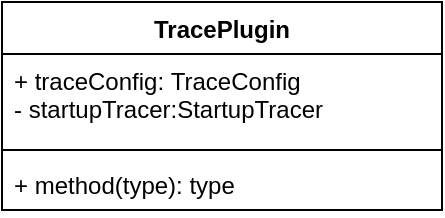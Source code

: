 <mxfile version="18.1.2" type="github" pages="3">
  <diagram id="q3kT8xORV-cImBeJ5_VE" name="第 1 页">
    <mxGraphModel dx="876" dy="692" grid="1" gridSize="10" guides="1" tooltips="1" connect="1" arrows="1" fold="1" page="1" pageScale="1" pageWidth="827" pageHeight="1169" math="0" shadow="0">
      <root>
        <mxCell id="0" />
        <mxCell id="1" parent="0" />
        <object label="TracePlugin" id="SECdQKfFW7TfIn0VNVBl-1">
          <mxCell style="swimlane;fontStyle=1;align=center;verticalAlign=top;childLayout=stackLayout;horizontal=1;startSize=26;horizontalStack=0;resizeParent=1;resizeParentMax=0;resizeLast=0;collapsible=1;marginBottom=0;" vertex="1" parent="1">
            <mxGeometry x="140" y="120" width="220" height="104" as="geometry">
              <mxRectangle x="140" y="120" width="100" height="26" as="alternateBounds" />
            </mxGeometry>
          </mxCell>
        </object>
        <mxCell id="SECdQKfFW7TfIn0VNVBl-2" value="+ traceConfig: TraceConfig&#xa;- startupTracer:StartupTracer" style="text;strokeColor=none;fillColor=none;align=left;verticalAlign=top;spacingLeft=4;spacingRight=4;overflow=hidden;rotatable=0;points=[[0,0.5],[1,0.5]];portConstraint=eastwest;" vertex="1" parent="SECdQKfFW7TfIn0VNVBl-1">
          <mxGeometry y="26" width="220" height="44" as="geometry" />
        </mxCell>
        <mxCell id="SECdQKfFW7TfIn0VNVBl-3" value="" style="line;strokeWidth=1;fillColor=none;align=left;verticalAlign=middle;spacingTop=-1;spacingLeft=3;spacingRight=3;rotatable=0;labelPosition=right;points=[];portConstraint=eastwest;" vertex="1" parent="SECdQKfFW7TfIn0VNVBl-1">
          <mxGeometry y="70" width="220" height="8" as="geometry" />
        </mxCell>
        <mxCell id="SECdQKfFW7TfIn0VNVBl-4" value="+ method(type): type" style="text;strokeColor=none;fillColor=none;align=left;verticalAlign=top;spacingLeft=4;spacingRight=4;overflow=hidden;rotatable=0;points=[[0,0.5],[1,0.5]];portConstraint=eastwest;" vertex="1" parent="SECdQKfFW7TfIn0VNVBl-1">
          <mxGeometry y="78" width="220" height="26" as="geometry" />
        </mxCell>
      </root>
    </mxGraphModel>
  </diagram>
  <diagram id="7WV8wBZXF6Met4mflPar" name="第 2 页">
    <mxGraphModel dx="876" dy="692" grid="1" gridSize="10" guides="1" tooltips="1" connect="1" arrows="1" fold="1" page="1" pageScale="1" pageWidth="827" pageHeight="1169" math="0" shadow="0">
      <root>
        <mxCell id="0" />
        <mxCell id="1" parent="0" />
        <mxCell id="Y1-s0ZkFSc50aEdnSYkp-7" value="Plugin.init()" style="text;html=1;strokeColor=none;fillColor=none;align=center;verticalAlign=middle;whiteSpace=wrap;rounded=0;" vertex="1" parent="1">
          <mxGeometry x="235" y="180" width="60" height="30" as="geometry" />
        </mxCell>
        <mxCell id="Y1-s0ZkFSc50aEdnSYkp-10" style="edgeStyle=orthogonalEdgeStyle;rounded=0;orthogonalLoop=1;jettySize=auto;html=1;exitX=0.5;exitY=1;exitDx=0;exitDy=0;entryX=0.5;entryY=0;entryDx=0;entryDy=0;" edge="1" parent="1" source="Y1-s0ZkFSc50aEdnSYkp-8" target="Y1-s0ZkFSc50aEdnSYkp-9">
          <mxGeometry relative="1" as="geometry" />
        </mxCell>
        <mxCell id="Y1-s0ZkFSc50aEdnSYkp-8" value="&lt;span style=&quot;&quot;&gt;Matrix.init()&lt;/span&gt;" style="rounded=1;whiteSpace=wrap;html=1;" vertex="1" parent="1">
          <mxGeometry x="75" y="170" width="140" height="50" as="geometry" />
        </mxCell>
        <mxCell id="Y1-s0ZkFSc50aEdnSYkp-15" value="" style="edgeStyle=orthogonalEdgeStyle;rounded=0;orthogonalLoop=1;jettySize=auto;html=1;" edge="1" parent="1" source="Y1-s0ZkFSc50aEdnSYkp-9" target="Y1-s0ZkFSc50aEdnSYkp-14">
          <mxGeometry relative="1" as="geometry" />
        </mxCell>
        <mxCell id="Y1-s0ZkFSc50aEdnSYkp-9" value="&lt;span style=&quot;&quot;&gt;Matrix.startAllPlugins()&lt;/span&gt;" style="rounded=1;whiteSpace=wrap;html=1;" vertex="1" parent="1">
          <mxGeometry x="70" y="270" width="150" height="50" as="geometry" />
        </mxCell>
        <mxCell id="Y1-s0ZkFSc50aEdnSYkp-12" style="edgeStyle=orthogonalEdgeStyle;rounded=0;orthogonalLoop=1;jettySize=auto;html=1;entryX=0.5;entryY=0;entryDx=0;entryDy=0;" edge="1" parent="1" source="Y1-s0ZkFSc50aEdnSYkp-11" target="Y1-s0ZkFSc50aEdnSYkp-8">
          <mxGeometry relative="1" as="geometry" />
        </mxCell>
        <mxCell id="Y1-s0ZkFSc50aEdnSYkp-11" value="开始" style="ellipse;whiteSpace=wrap;html=1;" vertex="1" parent="1">
          <mxGeometry x="85" y="50" width="120" height="60" as="geometry" />
        </mxCell>
        <mxCell id="Y1-s0ZkFSc50aEdnSYkp-22" style="edgeStyle=orthogonalEdgeStyle;rounded=0;orthogonalLoop=1;jettySize=auto;html=1;exitX=0.5;exitY=1;exitDx=0;exitDy=0;entryX=0.5;entryY=0;entryDx=0;entryDy=0;" edge="1" parent="1" source="Y1-s0ZkFSc50aEdnSYkp-14" target="Y1-s0ZkFSc50aEdnSYkp-20">
          <mxGeometry relative="1" as="geometry" />
        </mxCell>
        <mxCell id="Y1-s0ZkFSc50aEdnSYkp-14" value="TracePlugin.start()" style="whiteSpace=wrap;html=1;rounded=1;" vertex="1" parent="1">
          <mxGeometry x="85" y="380" width="120" height="45" as="geometry" />
        </mxCell>
        <mxCell id="Y1-s0ZkFSc50aEdnSYkp-19" value="" style="edgeStyle=orthogonalEdgeStyle;rounded=0;orthogonalLoop=1;jettySize=auto;html=1;" edge="1" parent="1" source="Y1-s0ZkFSc50aEdnSYkp-16" target="Y1-s0ZkFSc50aEdnSYkp-18">
          <mxGeometry relative="1" as="geometry" />
        </mxCell>
        <mxCell id="Y1-s0ZkFSc50aEdnSYkp-16" value="Tracer.onStartTrace()" style="whiteSpace=wrap;html=1;rounded=1;" vertex="1" parent="1">
          <mxGeometry x="76.25" y="590" width="137.5" height="52.5" as="geometry" />
        </mxCell>
        <mxCell id="Y1-s0ZkFSc50aEdnSYkp-18" value="Tracer.onAlive()" style="whiteSpace=wrap;html=1;rounded=1;" vertex="1" parent="1">
          <mxGeometry x="85" y="695" width="120" height="60" as="geometry" />
        </mxCell>
        <mxCell id="Y1-s0ZkFSc50aEdnSYkp-23" style="edgeStyle=orthogonalEdgeStyle;rounded=0;orthogonalLoop=1;jettySize=auto;html=1;exitX=0.5;exitY=1;exitDx=0;exitDy=0;entryX=0.5;entryY=0;entryDx=0;entryDy=0;" edge="1" parent="1" source="Y1-s0ZkFSc50aEdnSYkp-20" target="Y1-s0ZkFSc50aEdnSYkp-16">
          <mxGeometry relative="1" as="geometry" />
        </mxCell>
        <mxCell id="Y1-s0ZkFSc50aEdnSYkp-20" value="UIThreadMonitor.onStart()" style="whiteSpace=wrap;html=1;rounded=1;" vertex="1" parent="1">
          <mxGeometry x="62.5" y="480" width="165" height="60" as="geometry" />
        </mxCell>
      </root>
    </mxGraphModel>
  </diagram>
  <diagram id="55huuTvluu3lgb50SPgv" name="第 3 页">
    <mxGraphModel dx="1360" dy="834" grid="1" gridSize="10" guides="1" tooltips="1" connect="1" arrows="1" fold="1" page="1" pageScale="1" pageWidth="827" pageHeight="1169" math="0" shadow="0">
      <root>
        <mxCell id="0" />
        <mxCell id="1" parent="0" />
        <mxCell id="r-y7oPPAaxlbdYvJOMgI-1" value="Matrix" style="shape=umlLifeline;perimeter=lifelinePerimeter;whiteSpace=wrap;html=1;container=1;collapsible=0;recursiveResize=0;outlineConnect=0;" vertex="1" parent="1">
          <mxGeometry x="201" y="80" width="100" height="340" as="geometry" />
        </mxCell>
        <mxCell id="ukTWMJv46w1yJe_YxnT9-21" value="" style="html=1;points=[];perimeter=orthogonalPerimeter;" vertex="1" parent="r-y7oPPAaxlbdYvJOMgI-1">
          <mxGeometry x="45" y="110" width="10" height="40" as="geometry" />
        </mxCell>
        <mxCell id="ukTWMJv46w1yJe_YxnT9-25" value="init" style="html=1;verticalAlign=bottom;endArrow=block;rounded=0;" edge="1" parent="r-y7oPPAaxlbdYvJOMgI-1" target="ukTWMJv46w1yJe_YxnT9-23">
          <mxGeometry width="80" relative="1" as="geometry">
            <mxPoint x="55" y="140" as="sourcePoint" />
            <mxPoint x="135" y="140" as="targetPoint" />
          </mxGeometry>
        </mxCell>
        <mxCell id="ukTWMJv46w1yJe_YxnT9-27" value="" style="html=1;points=[];perimeter=orthogonalPerimeter;" vertex="1" parent="r-y7oPPAaxlbdYvJOMgI-1">
          <mxGeometry x="45" y="260" width="10" height="80" as="geometry" />
        </mxCell>
        <mxCell id="r-y7oPPAaxlbdYvJOMgI-2" value="TracePlugin" style="shape=umlLifeline;perimeter=lifelinePerimeter;whiteSpace=wrap;html=1;container=1;collapsible=0;recursiveResize=0;outlineConnect=0;" vertex="1" parent="1">
          <mxGeometry x="340" y="80" width="100" height="560" as="geometry" />
        </mxCell>
        <mxCell id="ukTWMJv46w1yJe_YxnT9-23" value="" style="html=1;points=[];perimeter=orthogonalPerimeter;" vertex="1" parent="r-y7oPPAaxlbdYvJOMgI-2">
          <mxGeometry x="45" y="130" width="10" height="40" as="geometry" />
        </mxCell>
        <mxCell id="ukTWMJv46w1yJe_YxnT9-28" value="" style="html=1;points=[];perimeter=orthogonalPerimeter;" vertex="1" parent="r-y7oPPAaxlbdYvJOMgI-2">
          <mxGeometry x="45" y="280" width="10" height="180" as="geometry" />
        </mxCell>
        <mxCell id="ukTWMJv46w1yJe_YxnT9-31" value="init" style="html=1;verticalAlign=bottom;endArrow=block;rounded=0;entryX=0.2;entryY=0;entryDx=0;entryDy=0;entryPerimeter=0;" edge="1" parent="r-y7oPPAaxlbdYvJOMgI-2" target="ukTWMJv46w1yJe_YxnT9-30">
          <mxGeometry width="80" relative="1" as="geometry">
            <mxPoint x="56" y="290" as="sourcePoint" />
            <mxPoint x="136" y="290" as="targetPoint" />
          </mxGeometry>
        </mxCell>
        <mxCell id="ukTWMJv46w1yJe_YxnT9-56" value="start" style="html=1;verticalAlign=bottom;endArrow=block;rounded=0;entryX=0.1;entryY=0;entryDx=0;entryDy=0;entryPerimeter=0;" edge="1" parent="r-y7oPPAaxlbdYvJOMgI-2" target="ukTWMJv46w1yJe_YxnT9-55">
          <mxGeometry width="80" relative="1" as="geometry">
            <mxPoint x="55" y="350" as="sourcePoint" />
            <mxPoint x="135" y="350" as="targetPoint" />
          </mxGeometry>
        </mxCell>
        <mxCell id="ukTWMJv46w1yJe_YxnT9-57" value="onAlive" style="html=1;verticalAlign=bottom;endArrow=block;rounded=0;entryX=0;entryY=0;entryDx=0;entryDy=0;entryPerimeter=0;" edge="1" parent="r-y7oPPAaxlbdYvJOMgI-2" target="ukTWMJv46w1yJe_YxnT9-45">
          <mxGeometry width="80" relative="1" as="geometry">
            <mxPoint x="56" y="440" as="sourcePoint" />
            <mxPoint x="136" y="440" as="targetPoint" />
          </mxGeometry>
        </mxCell>
        <mxCell id="ukTWMJv46w1yJe_YxnT9-1" value="UIThreadMonitor" style="shape=umlLifeline;perimeter=lifelinePerimeter;whiteSpace=wrap;html=1;container=1;collapsible=0;recursiveResize=0;outlineConnect=0;" vertex="1" parent="1">
          <mxGeometry x="680" y="80" width="100" height="620" as="geometry" />
        </mxCell>
        <mxCell id="ukTWMJv46w1yJe_YxnT9-30" value="" style="html=1;points=[];perimeter=orthogonalPerimeter;" vertex="1" parent="ukTWMJv46w1yJe_YxnT9-1">
          <mxGeometry x="45" y="290" width="10" height="30" as="geometry" />
        </mxCell>
        <mxCell id="ukTWMJv46w1yJe_YxnT9-40" value="" style="html=1;points=[];perimeter=orthogonalPerimeter;" vertex="1" parent="ukTWMJv46w1yJe_YxnT9-1">
          <mxGeometry x="45" y="400" width="10" height="30" as="geometry" />
        </mxCell>
        <mxCell id="ukTWMJv46w1yJe_YxnT9-41" value="addFrameCallback" style="edgeStyle=orthogonalEdgeStyle;html=1;align=left;spacingLeft=2;endArrow=block;rounded=0;entryX=1;entryY=0;" edge="1" target="ukTWMJv46w1yJe_YxnT9-40" parent="ukTWMJv46w1yJe_YxnT9-1">
          <mxGeometry relative="1" as="geometry">
            <mxPoint x="50" y="380" as="sourcePoint" />
            <Array as="points">
              <mxPoint x="80" y="380" />
            </Array>
          </mxGeometry>
        </mxCell>
        <mxCell id="ukTWMJv46w1yJe_YxnT9-51" value="" style="html=1;points=[];perimeter=orthogonalPerimeter;" vertex="1" parent="ukTWMJv46w1yJe_YxnT9-1">
          <mxGeometry x="45" y="560" width="10" height="30" as="geometry" />
        </mxCell>
        <mxCell id="ukTWMJv46w1yJe_YxnT9-54" value="register" style="html=1;verticalAlign=bottom;endArrow=block;rounded=0;entryX=0.2;entryY=0;entryDx=0;entryDy=0;entryPerimeter=0;" edge="1" parent="ukTWMJv46w1yJe_YxnT9-1" target="ukTWMJv46w1yJe_YxnT9-53">
          <mxGeometry width="80" relative="1" as="geometry">
            <mxPoint x="55" y="300" as="sourcePoint" />
            <mxPoint x="135" y="300" as="targetPoint" />
          </mxGeometry>
        </mxCell>
        <mxCell id="ukTWMJv46w1yJe_YxnT9-55" value="" style="html=1;points=[];perimeter=orthogonalPerimeter;" vertex="1" parent="ukTWMJv46w1yJe_YxnT9-1">
          <mxGeometry x="45" y="350" width="10" height="30" as="geometry" />
        </mxCell>
        <mxCell id="ukTWMJv46w1yJe_YxnT9-2" value="FrameTracer" style="shape=umlLifeline;perimeter=lifelinePerimeter;whiteSpace=wrap;html=1;container=1;collapsible=0;recursiveResize=0;outlineConnect=0;" vertex="1" parent="1">
          <mxGeometry x="480" y="80" width="100" height="820" as="geometry" />
        </mxCell>
        <mxCell id="ukTWMJv46w1yJe_YxnT9-45" value="" style="html=1;points=[];perimeter=orthogonalPerimeter;" vertex="1" parent="ukTWMJv46w1yJe_YxnT9-2">
          <mxGeometry x="45" y="440" width="10" height="40" as="geometry" />
        </mxCell>
        <mxCell id="ukTWMJv46w1yJe_YxnT9-46" value="" style="html=1;points=[];perimeter=orthogonalPerimeter;" vertex="1" parent="ukTWMJv46w1yJe_YxnT9-2">
          <mxGeometry x="45" y="500" width="10" height="30" as="geometry" />
        </mxCell>
        <mxCell id="ukTWMJv46w1yJe_YxnT9-47" value="registerActivityLifecycleCallbacks" style="edgeStyle=orthogonalEdgeStyle;html=1;align=left;spacingLeft=2;endArrow=block;rounded=0;entryX=1;entryY=0;" edge="1" target="ukTWMJv46w1yJe_YxnT9-46" parent="ukTWMJv46w1yJe_YxnT9-2">
          <mxGeometry x="-0.733" y="10" relative="1" as="geometry">
            <mxPoint x="50" y="480" as="sourcePoint" />
            <Array as="points">
              <mxPoint x="80" y="480" />
            </Array>
            <mxPoint as="offset" />
          </mxGeometry>
        </mxCell>
        <mxCell id="ukTWMJv46w1yJe_YxnT9-18" value="App" style="shape=umlLifeline;perimeter=lifelinePerimeter;whiteSpace=wrap;html=1;container=1;collapsible=0;recursiveResize=0;outlineConnect=0;" vertex="1" parent="1">
          <mxGeometry x="41" y="80" width="100" height="300" as="geometry" />
        </mxCell>
        <mxCell id="ukTWMJv46w1yJe_YxnT9-22" value="init" style="html=1;verticalAlign=bottom;endArrow=block;rounded=0;" edge="1" parent="ukTWMJv46w1yJe_YxnT9-18" target="r-y7oPPAaxlbdYvJOMgI-1">
          <mxGeometry width="80" relative="1" as="geometry">
            <mxPoint x="50" y="110" as="sourcePoint" />
            <mxPoint x="130" y="110" as="targetPoint" />
          </mxGeometry>
        </mxCell>
        <mxCell id="ukTWMJv46w1yJe_YxnT9-26" value="startAllPlugins" style="html=1;verticalAlign=bottom;endArrow=block;rounded=0;entryX=0.2;entryY=0.013;entryDx=0;entryDy=0;entryPerimeter=0;" edge="1" parent="ukTWMJv46w1yJe_YxnT9-18" target="ukTWMJv46w1yJe_YxnT9-27">
          <mxGeometry width="80" relative="1" as="geometry">
            <mxPoint x="50" y="260" as="sourcePoint" />
            <mxPoint x="150" y="260" as="targetPoint" />
          </mxGeometry>
        </mxCell>
        <mxCell id="ukTWMJv46w1yJe_YxnT9-29" value="start" style="html=1;verticalAlign=bottom;endArrow=block;rounded=0;entryX=0.1;entryY=0;entryDx=0;entryDy=0;entryPerimeter=0;" edge="1" parent="1" target="ukTWMJv46w1yJe_YxnT9-28">
          <mxGeometry width="80" relative="1" as="geometry">
            <mxPoint x="256" y="360" as="sourcePoint" />
            <mxPoint x="336" y="360" as="targetPoint" />
          </mxGeometry>
        </mxCell>
        <mxCell id="ukTWMJv46w1yJe_YxnT9-52" value="LooperMonitor" style="shape=umlLifeline;perimeter=lifelinePerimeter;whiteSpace=wrap;html=1;container=1;collapsible=0;recursiveResize=0;outlineConnect=0;" vertex="1" parent="1">
          <mxGeometry x="860" y="80" width="100" height="660" as="geometry" />
        </mxCell>
        <mxCell id="ukTWMJv46w1yJe_YxnT9-53" value="" style="html=1;points=[];perimeter=orthogonalPerimeter;" vertex="1" parent="ukTWMJv46w1yJe_YxnT9-52">
          <mxGeometry x="45" y="300" width="10" height="40" as="geometry" />
        </mxCell>
      </root>
    </mxGraphModel>
  </diagram>
</mxfile>
